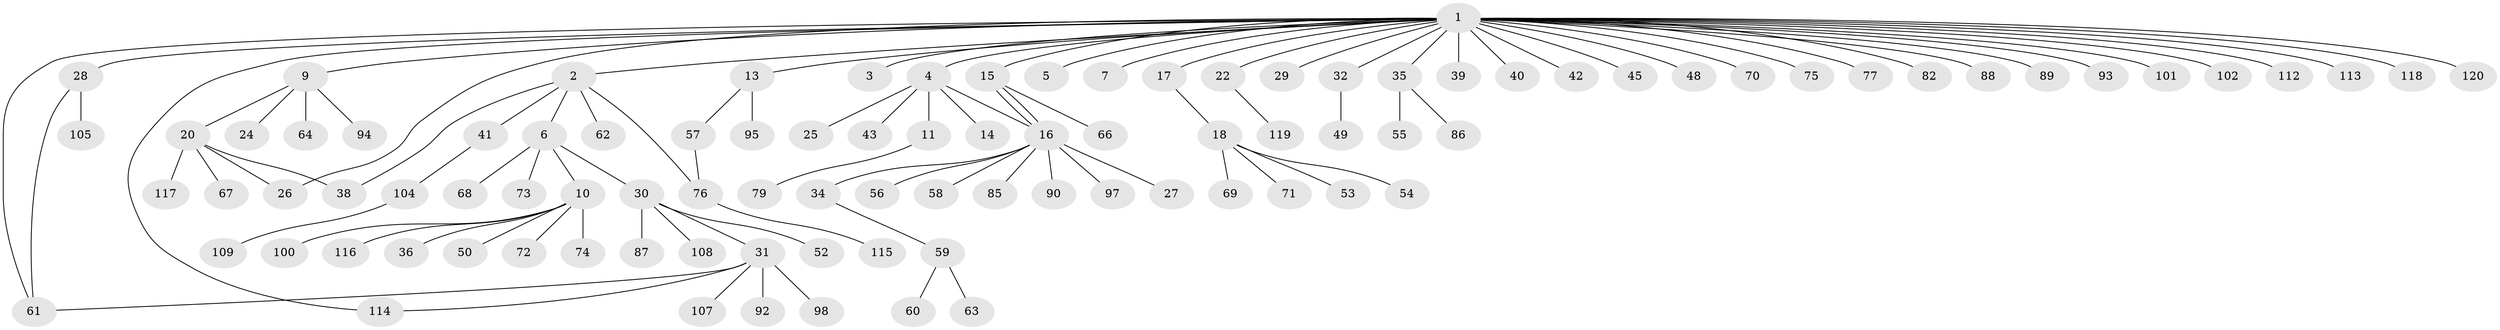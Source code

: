 // Generated by graph-tools (version 1.1) at 2025/51/02/27/25 19:51:59]
// undirected, 96 vertices, 103 edges
graph export_dot {
graph [start="1"]
  node [color=gray90,style=filled];
  1 [super="+8"];
  2 [super="+99"];
  3;
  4 [super="+21"];
  5 [super="+47"];
  6 [super="+83"];
  7;
  9 [super="+12"];
  10 [super="+19"];
  11;
  13;
  14 [super="+103"];
  15;
  16 [super="+37"];
  17 [super="+91"];
  18 [super="+65"];
  20 [super="+23"];
  22 [super="+51"];
  24;
  25;
  26;
  27;
  28 [super="+78"];
  29;
  30 [super="+33"];
  31 [super="+46"];
  32 [super="+84"];
  34 [super="+110"];
  35 [super="+44"];
  36;
  38 [super="+106"];
  39;
  40;
  41;
  42;
  43;
  45;
  48;
  49;
  50;
  52;
  53;
  54;
  55;
  56;
  57;
  58;
  59;
  60;
  61 [super="+81"];
  62;
  63;
  64;
  66 [super="+80"];
  67;
  68;
  69;
  70;
  71;
  72;
  73;
  74;
  75;
  76;
  77;
  79 [super="+96"];
  82;
  85;
  86;
  87;
  88;
  89;
  90;
  92;
  93;
  94;
  95;
  97;
  98;
  100;
  101;
  102;
  104;
  105 [super="+111"];
  107;
  108;
  109;
  112;
  113;
  114;
  115;
  116;
  117;
  118;
  119;
  120;
  1 -- 2;
  1 -- 3;
  1 -- 4;
  1 -- 5;
  1 -- 7;
  1 -- 9;
  1 -- 13;
  1 -- 15;
  1 -- 17;
  1 -- 22;
  1 -- 26;
  1 -- 28;
  1 -- 29;
  1 -- 32;
  1 -- 39;
  1 -- 40;
  1 -- 42;
  1 -- 45;
  1 -- 48;
  1 -- 61;
  1 -- 70;
  1 -- 75;
  1 -- 77;
  1 -- 82;
  1 -- 88;
  1 -- 89;
  1 -- 93;
  1 -- 101;
  1 -- 112;
  1 -- 113;
  1 -- 118;
  1 -- 120;
  1 -- 114;
  1 -- 35;
  1 -- 102;
  2 -- 6;
  2 -- 38;
  2 -- 41;
  2 -- 62;
  2 -- 76;
  4 -- 11;
  4 -- 14;
  4 -- 16;
  4 -- 25;
  4 -- 43;
  6 -- 10;
  6 -- 30;
  6 -- 68;
  6 -- 73;
  9 -- 24;
  9 -- 64;
  9 -- 20;
  9 -- 94;
  10 -- 36;
  10 -- 72;
  10 -- 50;
  10 -- 116;
  10 -- 100;
  10 -- 74;
  11 -- 79;
  13 -- 57;
  13 -- 95;
  15 -- 16;
  15 -- 16;
  15 -- 66;
  16 -- 27;
  16 -- 34;
  16 -- 56;
  16 -- 58;
  16 -- 85;
  16 -- 90;
  16 -- 97;
  17 -- 18;
  18 -- 53;
  18 -- 54;
  18 -- 69;
  18 -- 71;
  20 -- 26;
  20 -- 38;
  20 -- 67;
  20 -- 117;
  22 -- 119;
  28 -- 61;
  28 -- 105;
  30 -- 31;
  30 -- 108;
  30 -- 52;
  30 -- 87;
  31 -- 92;
  31 -- 98;
  31 -- 107;
  31 -- 114;
  31 -- 61;
  32 -- 49;
  34 -- 59;
  35 -- 86;
  35 -- 55;
  41 -- 104;
  57 -- 76;
  59 -- 60;
  59 -- 63;
  76 -- 115;
  104 -- 109;
}
